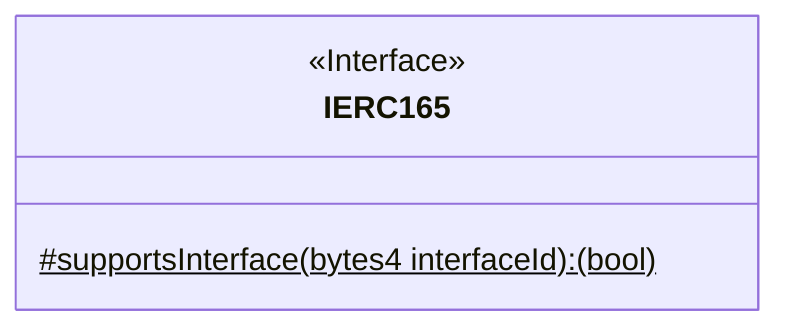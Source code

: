 classDiagram
  %% 421:447:1
  class IERC165 {
    <<Interface>>
    #supportsInterface(bytes4 interfaceId): (bool)$
  }